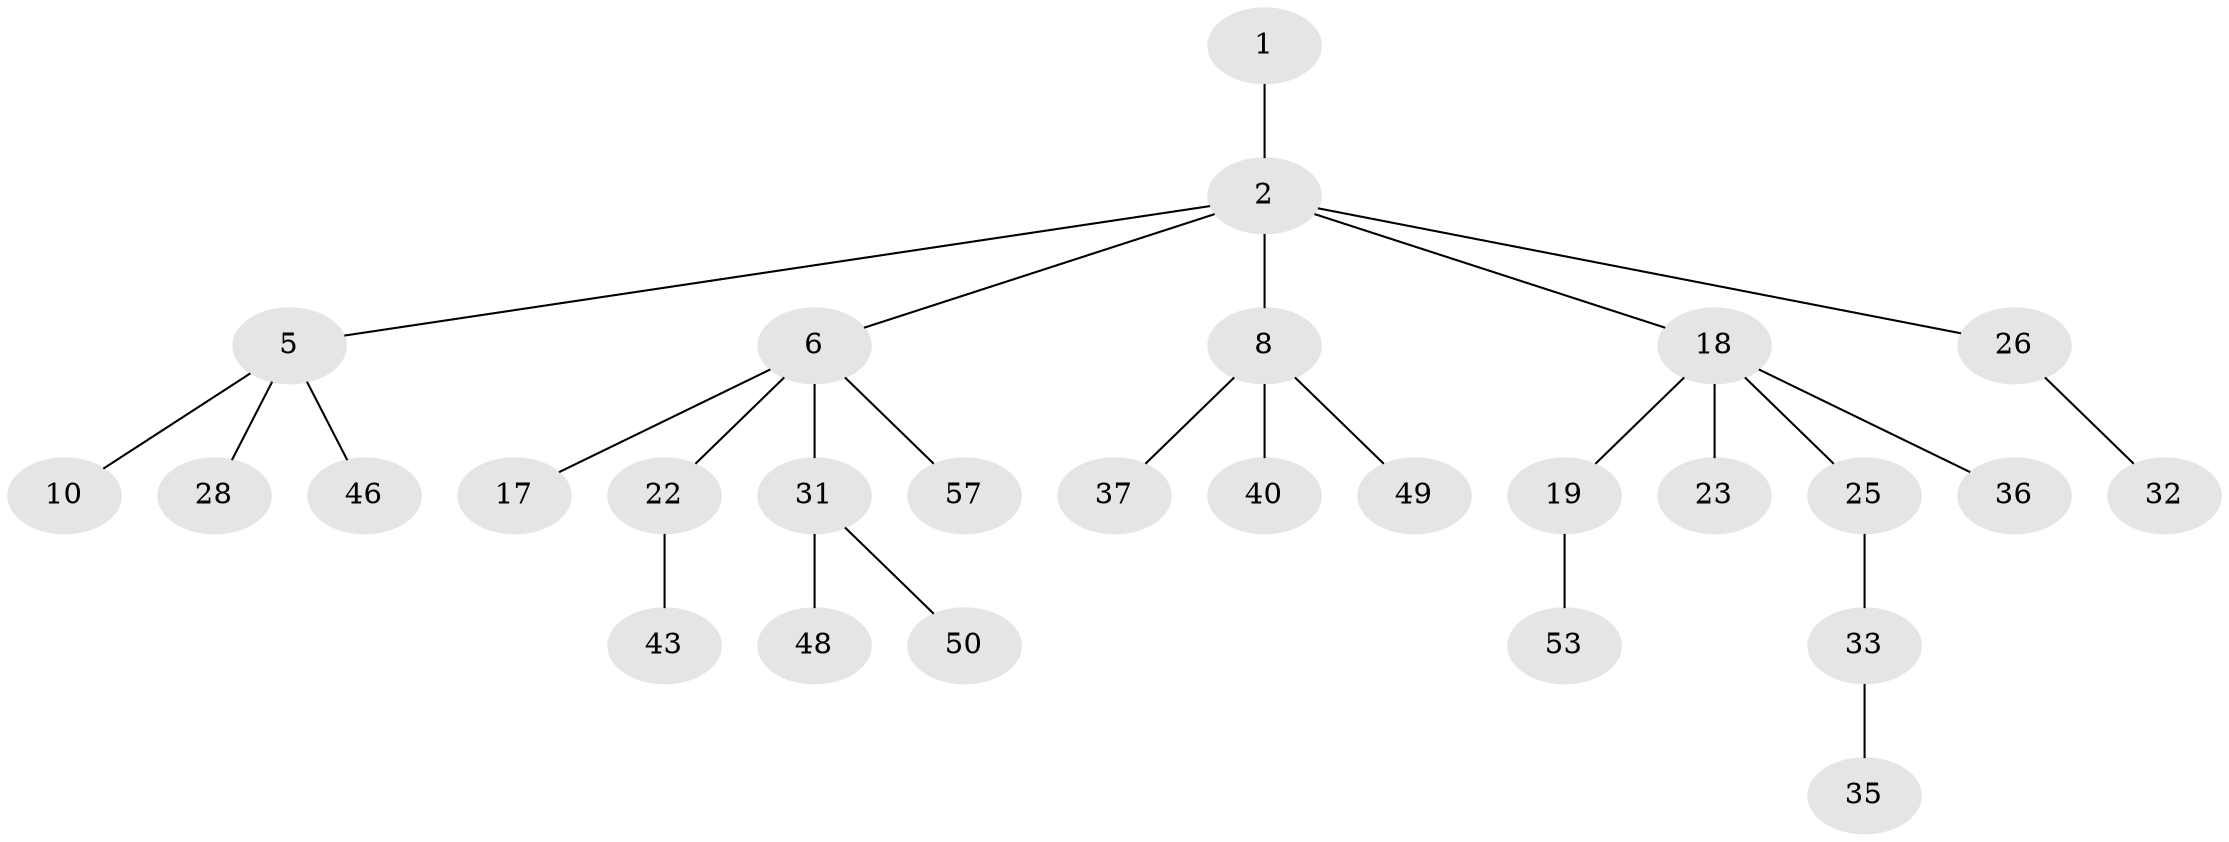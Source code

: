 // original degree distribution, {1: 0.45614035087719296, 3: 0.10526315789473684, 4: 0.10526315789473684, 2: 0.2982456140350877, 5: 0.03508771929824561}
// Generated by graph-tools (version 1.1) at 2025/15/03/09/25 04:15:34]
// undirected, 28 vertices, 27 edges
graph export_dot {
graph [start="1"]
  node [color=gray90,style=filled];
  1;
  2 [super="+3"];
  5 [super="+21+7+47"];
  6 [super="+13+11"];
  8 [super="+12+9+14"];
  10 [super="+24"];
  17;
  18;
  19 [super="+20+45"];
  22;
  23;
  25 [super="+56+39"];
  26;
  28;
  31;
  32;
  33;
  35;
  36 [super="+38"];
  37 [super="+41"];
  40;
  43;
  46;
  48;
  49 [super="+51"];
  50;
  53;
  57;
  1 -- 2;
  2 -- 5;
  2 -- 18;
  2 -- 6;
  2 -- 8;
  2 -- 26;
  5 -- 28;
  5 -- 46;
  5 -- 10;
  6 -- 17;
  6 -- 22;
  6 -- 57;
  6 -- 31;
  8 -- 49;
  8 -- 40;
  8 -- 37;
  18 -- 19;
  18 -- 23;
  18 -- 25;
  18 -- 36;
  19 -- 53;
  22 -- 43;
  25 -- 33;
  26 -- 32;
  31 -- 48;
  31 -- 50;
  33 -- 35;
}
